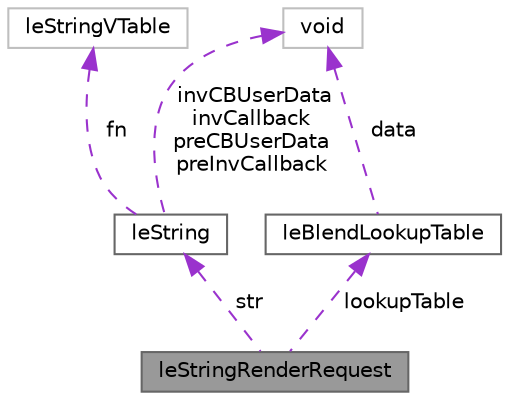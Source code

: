 digraph "leStringRenderRequest"
{
 // INTERACTIVE_SVG=YES
 // LATEX_PDF_SIZE
  bgcolor="transparent";
  edge [fontname=Helvetica,fontsize=10,labelfontname=Helvetica,labelfontsize=10];
  node [fontname=Helvetica,fontsize=10,shape=box,height=0.2,width=0.4];
  Node1 [label="leStringRenderRequest",height=0.2,width=0.4,color="gray40", fillcolor="grey60", style="filled", fontcolor="black",tooltip="This struct represents a string render request."];
  Node2 -> Node1 [dir="back",color="darkorchid3",style="dashed",label=" str" ];
  Node2 [label="leString",height=0.2,width=0.4,color="gray40", fillcolor="white", style="filled",URL="$structleString.html",tooltip="This struct represents a string."];
  Node3 -> Node2 [dir="back",color="darkorchid3",style="dashed",label=" fn" ];
  Node3 [label="leStringVTable",height=0.2,width=0.4,color="grey75", fillcolor="white", style="filled",URL="$structleStringVTable.html",tooltip=" "];
  Node4 -> Node2 [dir="back",color="darkorchid3",style="dashed",label=" invCBUserData\ninvCallback\npreCBUserData\npreInvCallback" ];
  Node4 [label="void",height=0.2,width=0.4,color="grey75", fillcolor="white", style="filled",tooltip=" "];
  Node5 -> Node1 [dir="back",color="darkorchid3",style="dashed",label=" lookupTable" ];
  Node5 [label="leBlendLookupTable",height=0.2,width=0.4,color="gray40", fillcolor="white", style="filled",URL="$structleBlendLookupTable.html",tooltip="This struct represents a blend color lookup table."];
  Node4 -> Node5 [dir="back",color="darkorchid3",style="dashed",label=" data" ];
}
